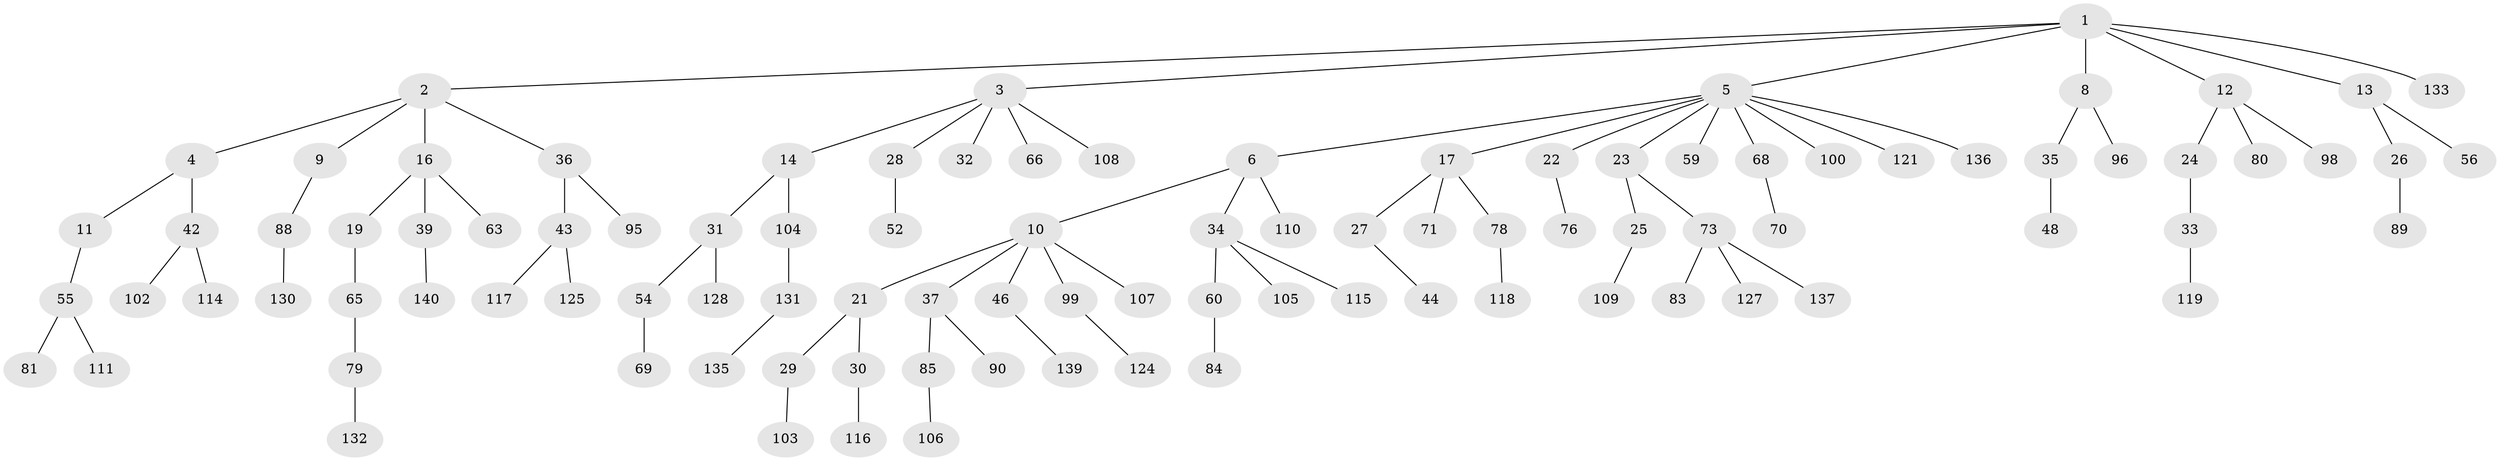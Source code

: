 // original degree distribution, {8: 0.014285714285714285, 6: 0.014285714285714285, 4: 0.07142857142857142, 1: 0.4785714285714286, 2: 0.2857142857142857, 5: 0.02142857142857143, 3: 0.11428571428571428}
// Generated by graph-tools (version 1.1) at 2025/42/03/06/25 10:42:03]
// undirected, 99 vertices, 98 edges
graph export_dot {
graph [start="1"]
  node [color=gray90,style=filled];
  1 [super="+87"];
  2 [super="+97"];
  3 [super="+15"];
  4 [super="+7"];
  5 [super="+20"];
  6 [super="+91"];
  8 [super="+62"];
  9 [super="+57"];
  10 [super="+72"];
  11;
  12 [super="+67"];
  13 [super="+120"];
  14 [super="+18"];
  16 [super="+75"];
  17 [super="+93"];
  19;
  21;
  22 [super="+53"];
  23;
  24 [super="+113"];
  25;
  26 [super="+45"];
  27 [super="+126"];
  28 [super="+64"];
  29;
  30 [super="+49"];
  31 [super="+51"];
  32;
  33;
  34 [super="+86"];
  35 [super="+40"];
  36 [super="+74"];
  37 [super="+38"];
  39 [super="+41"];
  42 [super="+50"];
  43 [super="+47"];
  44 [super="+61"];
  46;
  48 [super="+94"];
  52;
  54 [super="+58"];
  55 [super="+92"];
  56;
  59;
  60 [super="+77"];
  63;
  65;
  66;
  68;
  69;
  70 [super="+123"];
  71;
  73 [super="+82"];
  76;
  78;
  79 [super="+101"];
  80;
  81;
  83;
  84 [super="+122"];
  85;
  88 [super="+112"];
  89;
  90;
  95;
  96;
  98;
  99;
  100;
  102;
  103;
  104;
  105;
  106;
  107;
  108;
  109 [super="+138"];
  110;
  111;
  114 [super="+129"];
  115;
  116;
  117;
  118;
  119;
  121;
  124;
  125;
  127;
  128;
  130;
  131 [super="+134"];
  132;
  133;
  135;
  136;
  137;
  139;
  140;
  1 -- 2;
  1 -- 3;
  1 -- 5;
  1 -- 8;
  1 -- 12;
  1 -- 13;
  1 -- 133;
  2 -- 4;
  2 -- 9;
  2 -- 16;
  2 -- 36;
  3 -- 14;
  3 -- 28;
  3 -- 32;
  3 -- 108;
  3 -- 66;
  4 -- 11;
  4 -- 42;
  5 -- 6;
  5 -- 17;
  5 -- 23;
  5 -- 59;
  5 -- 68;
  5 -- 121;
  5 -- 136;
  5 -- 100;
  5 -- 22;
  6 -- 10;
  6 -- 34;
  6 -- 110;
  8 -- 35;
  8 -- 96;
  9 -- 88;
  10 -- 21;
  10 -- 37;
  10 -- 46;
  10 -- 99;
  10 -- 107;
  11 -- 55;
  12 -- 24;
  12 -- 80;
  12 -- 98;
  13 -- 26;
  13 -- 56;
  14 -- 31;
  14 -- 104;
  16 -- 19;
  16 -- 39;
  16 -- 63;
  17 -- 27;
  17 -- 71;
  17 -- 78;
  19 -- 65;
  21 -- 29;
  21 -- 30;
  22 -- 76;
  23 -- 25;
  23 -- 73;
  24 -- 33;
  25 -- 109;
  26 -- 89;
  27 -- 44;
  28 -- 52;
  29 -- 103;
  30 -- 116;
  31 -- 128;
  31 -- 54;
  33 -- 119;
  34 -- 60;
  34 -- 105;
  34 -- 115;
  35 -- 48;
  36 -- 43;
  36 -- 95;
  37 -- 85;
  37 -- 90;
  39 -- 140;
  42 -- 114;
  42 -- 102;
  43 -- 117;
  43 -- 125;
  46 -- 139;
  54 -- 69;
  55 -- 81;
  55 -- 111;
  60 -- 84;
  65 -- 79;
  68 -- 70;
  73 -- 127;
  73 -- 137;
  73 -- 83;
  78 -- 118;
  79 -- 132;
  85 -- 106;
  88 -- 130;
  99 -- 124;
  104 -- 131;
  131 -- 135;
}
